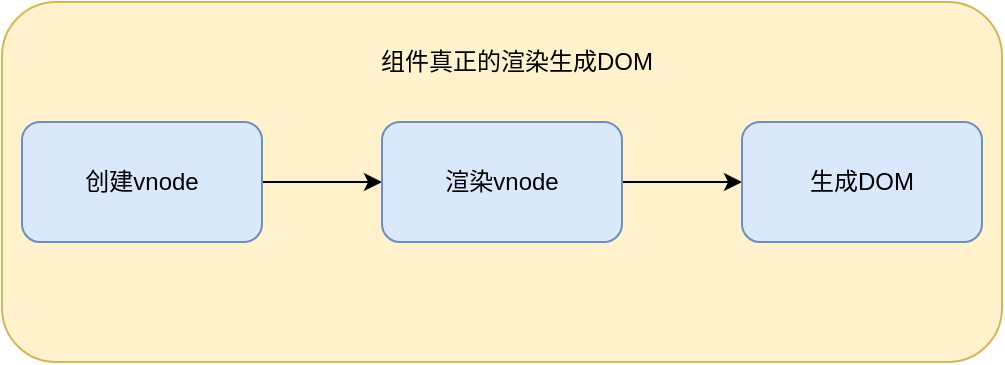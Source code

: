 <mxfile version="21.2.9" type="github">
  <diagram name="Vue3的优化" id="QbRVOyIl23Q9-CWhtF9b">
    <mxGraphModel dx="762" dy="427" grid="1" gridSize="10" guides="1" tooltips="1" connect="1" arrows="1" fold="1" page="1" pageScale="1" pageWidth="1200" pageHeight="1600" math="0" shadow="0">
      <root>
        <mxCell id="0" />
        <mxCell id="1" parent="0" />
        <mxCell id="6f0fLkGIQN8uB1XU9QS--9" value="" style="whiteSpace=wrap;html=1;fillColor=#fff2cc;strokeColor=#d6b656;rounded=1;" vertex="1" parent="1">
          <mxGeometry x="100" y="210" width="500" height="180" as="geometry" />
        </mxCell>
        <mxCell id="6f0fLkGIQN8uB1XU9QS--5" value="" style="edgeStyle=orthogonalEdgeStyle;rounded=1;orthogonalLoop=1;jettySize=auto;html=1;" edge="1" parent="1" source="6f0fLkGIQN8uB1XU9QS--2" target="6f0fLkGIQN8uB1XU9QS--3">
          <mxGeometry relative="1" as="geometry" />
        </mxCell>
        <mxCell id="6f0fLkGIQN8uB1XU9QS--2" value="创建vnode" style="rounded=1;whiteSpace=wrap;html=1;fillColor=#dae8fc;strokeColor=#6c8ebf;" vertex="1" parent="1">
          <mxGeometry x="110" y="270" width="120" height="60" as="geometry" />
        </mxCell>
        <mxCell id="6f0fLkGIQN8uB1XU9QS--6" value="" style="edgeStyle=orthogonalEdgeStyle;rounded=1;orthogonalLoop=1;jettySize=auto;html=1;" edge="1" parent="1" source="6f0fLkGIQN8uB1XU9QS--3" target="6f0fLkGIQN8uB1XU9QS--4">
          <mxGeometry relative="1" as="geometry" />
        </mxCell>
        <mxCell id="6f0fLkGIQN8uB1XU9QS--3" value="渲染vnode" style="rounded=1;whiteSpace=wrap;html=1;fillColor=#dae8fc;strokeColor=#6c8ebf;" vertex="1" parent="1">
          <mxGeometry x="290" y="270" width="120" height="60" as="geometry" />
        </mxCell>
        <mxCell id="6f0fLkGIQN8uB1XU9QS--4" value="生成DOM" style="rounded=1;whiteSpace=wrap;html=1;fillColor=#dae8fc;strokeColor=#6c8ebf;" vertex="1" parent="1">
          <mxGeometry x="470" y="270" width="120" height="60" as="geometry" />
        </mxCell>
        <mxCell id="6f0fLkGIQN8uB1XU9QS--10" value="组件真正的渲染生成DOM" style="text;strokeColor=none;align=center;fillColor=none;html=1;verticalAlign=middle;whiteSpace=wrap;rounded=1;" vertex="1" parent="1">
          <mxGeometry x="265" y="220" width="185" height="40" as="geometry" />
        </mxCell>
      </root>
    </mxGraphModel>
  </diagram>
</mxfile>
